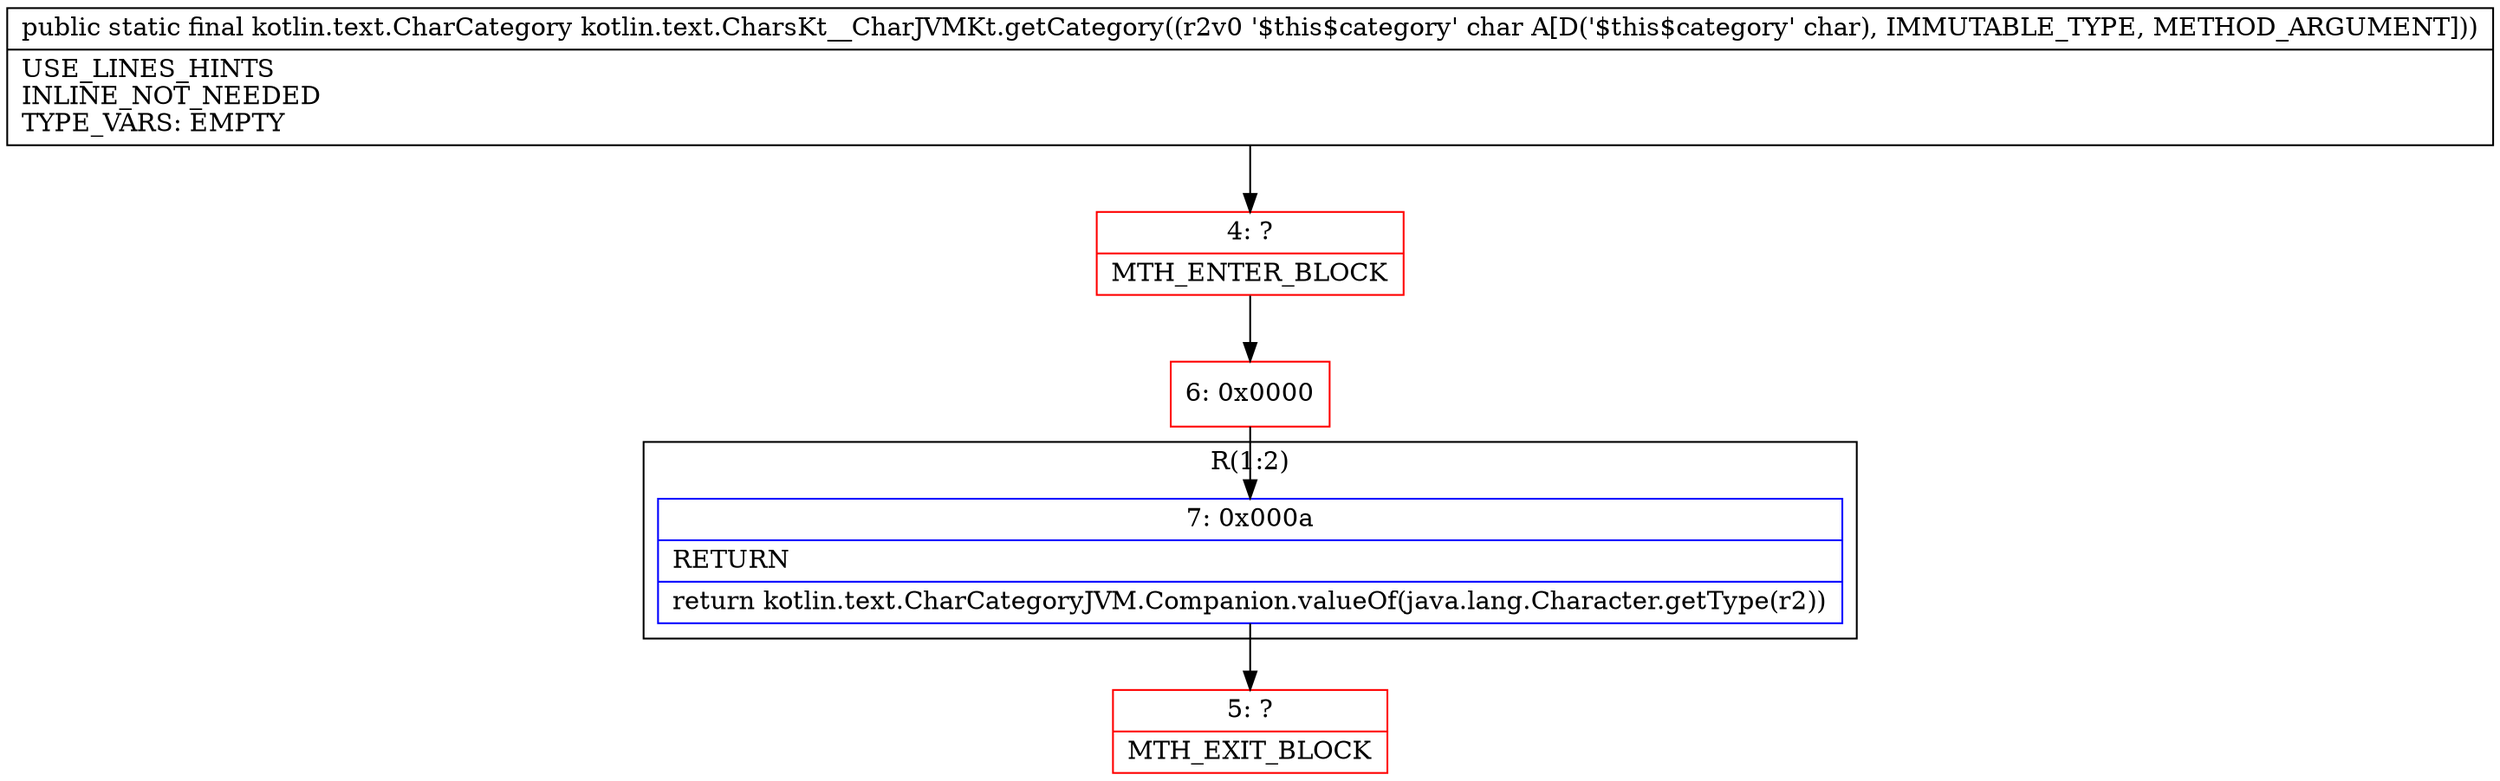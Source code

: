 digraph "CFG forkotlin.text.CharsKt__CharJVMKt.getCategory(C)Lkotlin\/text\/CharCategory;" {
subgraph cluster_Region_1737451402 {
label = "R(1:2)";
node [shape=record,color=blue];
Node_7 [shape=record,label="{7\:\ 0x000a|RETURN\l|return kotlin.text.CharCategoryJVM.Companion.valueOf(java.lang.Character.getType(r2))\l}"];
}
Node_4 [shape=record,color=red,label="{4\:\ ?|MTH_ENTER_BLOCK\l}"];
Node_6 [shape=record,color=red,label="{6\:\ 0x0000}"];
Node_5 [shape=record,color=red,label="{5\:\ ?|MTH_EXIT_BLOCK\l}"];
MethodNode[shape=record,label="{public static final kotlin.text.CharCategory kotlin.text.CharsKt__CharJVMKt.getCategory((r2v0 '$this$category' char A[D('$this$category' char), IMMUTABLE_TYPE, METHOD_ARGUMENT]))  | USE_LINES_HINTS\lINLINE_NOT_NEEDED\lTYPE_VARS: EMPTY\l}"];
MethodNode -> Node_4;Node_7 -> Node_5;
Node_4 -> Node_6;
Node_6 -> Node_7;
}

